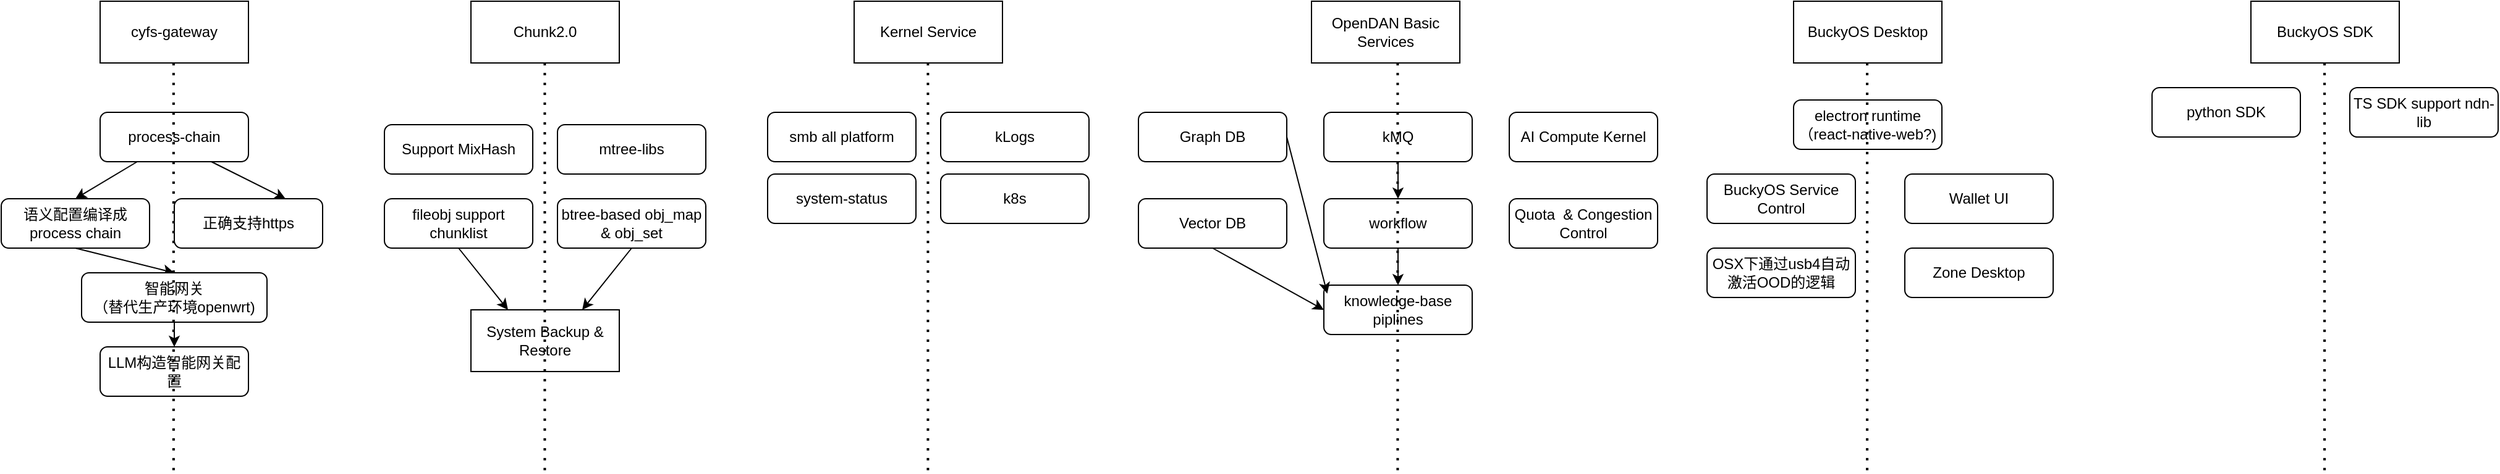 <mxfile>
    <diagram id="Z-KkFSmm_li4PXl2V6BY" name="Page-1">
        <mxGraphModel dx="2746" dy="849" grid="1" gridSize="10" guides="1" tooltips="1" connect="1" arrows="1" fold="1" page="1" pageScale="1" pageWidth="1100" pageHeight="850" math="0" shadow="0">
            <root>
                <mxCell id="0"/>
                <mxCell id="1" parent="0"/>
                <mxCell id="2" value="Chunk2.0" style="rounded=0;whiteSpace=wrap;html=1;" vertex="1" parent="1">
                    <mxGeometry x="-190" y="30" width="120" height="50" as="geometry"/>
                </mxCell>
                <mxCell id="3" value="Support MixHash" style="rounded=1;whiteSpace=wrap;html=1;" vertex="1" parent="1">
                    <mxGeometry x="-260" y="130" width="120" height="40" as="geometry"/>
                </mxCell>
                <mxCell id="20" style="edgeStyle=none;html=1;exitX=0.5;exitY=1;exitDx=0;exitDy=0;entryX=0.75;entryY=0;entryDx=0;entryDy=0;" edge="1" parent="1" source="4" target="6">
                    <mxGeometry relative="1" as="geometry"/>
                </mxCell>
                <mxCell id="4" value="btree-based obj_map &amp;amp; obj_set" style="rounded=1;whiteSpace=wrap;html=1;" vertex="1" parent="1">
                    <mxGeometry x="-120" y="190" width="120" height="40" as="geometry"/>
                </mxCell>
                <mxCell id="6" value="System Backup &amp;amp; Restore" style="rounded=0;whiteSpace=wrap;html=1;" vertex="1" parent="1">
                    <mxGeometry x="-190" y="280" width="120" height="50" as="geometry"/>
                </mxCell>
                <mxCell id="7" value="fileobj support chunklist" style="rounded=1;whiteSpace=wrap;html=1;" vertex="1" parent="1">
                    <mxGeometry x="-260" y="190" width="120" height="40" as="geometry"/>
                </mxCell>
                <mxCell id="8" value="OpenDAN Basic Services" style="rounded=0;whiteSpace=wrap;html=1;" vertex="1" parent="1">
                    <mxGeometry x="490" y="30" width="120" height="50" as="geometry"/>
                </mxCell>
                <mxCell id="9" value="kLogs" style="rounded=1;whiteSpace=wrap;html=1;" vertex="1" parent="1">
                    <mxGeometry x="190" y="120" width="120" height="40" as="geometry"/>
                </mxCell>
                <mxCell id="14" style="edgeStyle=none;html=1;exitX=0.5;exitY=1;exitDx=0;exitDy=0;" edge="1" parent="1" source="10" target="11">
                    <mxGeometry relative="1" as="geometry"/>
                </mxCell>
                <mxCell id="10" value="kMQ" style="rounded=1;whiteSpace=wrap;html=1;" vertex="1" parent="1">
                    <mxGeometry x="500" y="120" width="120" height="40" as="geometry"/>
                </mxCell>
                <mxCell id="13" style="edgeStyle=none;html=1;exitX=0.5;exitY=1;exitDx=0;exitDy=0;" edge="1" parent="1" source="11" target="12">
                    <mxGeometry relative="1" as="geometry"/>
                </mxCell>
                <mxCell id="11" value="workflow" style="rounded=1;whiteSpace=wrap;html=1;" vertex="1" parent="1">
                    <mxGeometry x="500" y="190" width="120" height="40" as="geometry"/>
                </mxCell>
                <mxCell id="12" value="knowledge-base piplines" style="rounded=1;whiteSpace=wrap;html=1;" vertex="1" parent="1">
                    <mxGeometry x="500" y="260" width="120" height="40" as="geometry"/>
                </mxCell>
                <mxCell id="15" value="Graph DB" style="rounded=1;whiteSpace=wrap;html=1;" vertex="1" parent="1">
                    <mxGeometry x="350" y="120" width="120" height="40" as="geometry"/>
                </mxCell>
                <mxCell id="17" style="edgeStyle=none;html=1;exitX=0.5;exitY=1;exitDx=0;exitDy=0;entryX=0;entryY=0.5;entryDx=0;entryDy=0;" edge="1" parent="1" source="16" target="12">
                    <mxGeometry relative="1" as="geometry"/>
                </mxCell>
                <mxCell id="16" value="Vector DB" style="rounded=1;whiteSpace=wrap;html=1;" vertex="1" parent="1">
                    <mxGeometry x="350" y="190" width="120" height="40" as="geometry"/>
                </mxCell>
                <mxCell id="18" style="edgeStyle=none;html=1;exitX=1;exitY=0.5;exitDx=0;exitDy=0;entryX=0.023;entryY=0.171;entryDx=0;entryDy=0;entryPerimeter=0;" edge="1" parent="1" source="15" target="12">
                    <mxGeometry relative="1" as="geometry"/>
                </mxCell>
                <mxCell id="19" style="edgeStyle=none;html=1;exitX=0.5;exitY=1;exitDx=0;exitDy=0;entryX=0.25;entryY=0;entryDx=0;entryDy=0;" edge="1" parent="1" source="7" target="6">
                    <mxGeometry relative="1" as="geometry">
                        <mxPoint x="-153" y="260" as="targetPoint"/>
                    </mxGeometry>
                </mxCell>
                <mxCell id="21" value="BuckyOS Desktop" style="rounded=0;whiteSpace=wrap;html=1;" vertex="1" parent="1">
                    <mxGeometry x="880" y="30" width="120" height="50" as="geometry"/>
                </mxCell>
                <mxCell id="22" value="Wallet UI" style="rounded=1;whiteSpace=wrap;html=1;" vertex="1" parent="1">
                    <mxGeometry x="970" y="170" width="120" height="40" as="geometry"/>
                </mxCell>
                <mxCell id="23" value="electron runtime&lt;div&gt;（react-native-web?)&lt;/div&gt;" style="rounded=1;whiteSpace=wrap;html=1;" vertex="1" parent="1">
                    <mxGeometry x="880" y="110" width="120" height="40" as="geometry"/>
                </mxCell>
                <mxCell id="24" value="OSX下通过usb4自动激活OOD的逻辑" style="rounded=1;whiteSpace=wrap;html=1;" vertex="1" parent="1">
                    <mxGeometry x="810" y="230" width="120" height="40" as="geometry"/>
                </mxCell>
                <mxCell id="25" value="BuckyOS Service Control" style="rounded=1;whiteSpace=wrap;html=1;" vertex="1" parent="1">
                    <mxGeometry x="810" y="170" width="120" height="40" as="geometry"/>
                </mxCell>
                <mxCell id="26" value="cyfs-gateway" style="rounded=0;whiteSpace=wrap;html=1;" vertex="1" parent="1">
                    <mxGeometry x="-490" y="30" width="120" height="50" as="geometry"/>
                </mxCell>
                <mxCell id="33" style="edgeStyle=none;html=1;exitX=0.25;exitY=1;exitDx=0;exitDy=0;entryX=0.5;entryY=0;entryDx=0;entryDy=0;" edge="1" parent="1" source="27" target="28">
                    <mxGeometry relative="1" as="geometry"/>
                </mxCell>
                <mxCell id="34" style="edgeStyle=none;html=1;exitX=0.75;exitY=1;exitDx=0;exitDy=0;entryX=0.75;entryY=0;entryDx=0;entryDy=0;" edge="1" parent="1" source="27" target="29">
                    <mxGeometry relative="1" as="geometry"/>
                </mxCell>
                <mxCell id="27" value="process-chain" style="rounded=1;whiteSpace=wrap;html=1;" vertex="1" parent="1">
                    <mxGeometry x="-490" y="120" width="120" height="40" as="geometry"/>
                </mxCell>
                <mxCell id="35" style="edgeStyle=none;html=1;exitX=0.5;exitY=1;exitDx=0;exitDy=0;entryX=0.5;entryY=0;entryDx=0;entryDy=0;" edge="1" parent="1" source="28" target="31">
                    <mxGeometry relative="1" as="geometry"/>
                </mxCell>
                <mxCell id="28" value="语义配置编译成process chain" style="rounded=1;whiteSpace=wrap;html=1;" vertex="1" parent="1">
                    <mxGeometry x="-570" y="190" width="120" height="40" as="geometry"/>
                </mxCell>
                <mxCell id="29" value="正确支持https" style="rounded=1;whiteSpace=wrap;html=1;" vertex="1" parent="1">
                    <mxGeometry x="-430" y="190" width="120" height="40" as="geometry"/>
                </mxCell>
                <mxCell id="36" style="edgeStyle=none;html=1;exitX=0.5;exitY=1;exitDx=0;exitDy=0;entryX=0.5;entryY=0;entryDx=0;entryDy=0;" edge="1" parent="1" source="31" target="32">
                    <mxGeometry relative="1" as="geometry"/>
                </mxCell>
                <mxCell id="31" value="智能网关&lt;div&gt;（替代生产环境openwrt)&lt;/div&gt;" style="rounded=1;whiteSpace=wrap;html=1;" vertex="1" parent="1">
                    <mxGeometry x="-505" y="250" width="150" height="40" as="geometry"/>
                </mxCell>
                <mxCell id="32" value="LLM构造智能网关配置" style="rounded=1;whiteSpace=wrap;html=1;" vertex="1" parent="1">
                    <mxGeometry x="-490" y="310" width="120" height="40" as="geometry"/>
                </mxCell>
                <mxCell id="38" value="mtree-libs" style="rounded=1;whiteSpace=wrap;html=1;" vertex="1" parent="1">
                    <mxGeometry x="-120" y="130" width="120" height="40" as="geometry"/>
                </mxCell>
                <mxCell id="39" value="Zone Desktop" style="rounded=1;whiteSpace=wrap;html=1;" vertex="1" parent="1">
                    <mxGeometry x="970" y="230" width="120" height="40" as="geometry"/>
                </mxCell>
                <mxCell id="40" value="AI Compute Kernel" style="rounded=1;whiteSpace=wrap;html=1;" vertex="1" parent="1">
                    <mxGeometry x="650" y="120" width="120" height="40" as="geometry"/>
                </mxCell>
                <mxCell id="41" value="Quota&amp;nbsp; &amp;amp; Congestion Control" style="rounded=1;whiteSpace=wrap;html=1;" vertex="1" parent="1">
                    <mxGeometry x="650" y="190" width="120" height="40" as="geometry"/>
                </mxCell>
                <mxCell id="42" value="BuckyOS SDK" style="rounded=0;whiteSpace=wrap;html=1;" vertex="1" parent="1">
                    <mxGeometry x="1250" y="30" width="120" height="50" as="geometry"/>
                </mxCell>
                <mxCell id="43" value="python SDK" style="rounded=1;whiteSpace=wrap;html=1;" vertex="1" parent="1">
                    <mxGeometry x="1170" y="100" width="120" height="40" as="geometry"/>
                </mxCell>
                <mxCell id="44" value="TS SDK support ndn-lib" style="rounded=1;whiteSpace=wrap;html=1;" vertex="1" parent="1">
                    <mxGeometry x="1330" y="100" width="120" height="40" as="geometry"/>
                </mxCell>
                <mxCell id="45" value="Kernel Service" style="rounded=0;whiteSpace=wrap;html=1;" vertex="1" parent="1">
                    <mxGeometry x="120" y="30" width="120" height="50" as="geometry"/>
                </mxCell>
                <mxCell id="46" value="smb all platform" style="rounded=1;whiteSpace=wrap;html=1;" vertex="1" parent="1">
                    <mxGeometry x="50" y="120" width="120" height="40" as="geometry"/>
                </mxCell>
                <mxCell id="47" value="system-status" style="rounded=1;whiteSpace=wrap;html=1;" vertex="1" parent="1">
                    <mxGeometry x="50" y="170" width="120" height="40" as="geometry"/>
                </mxCell>
                <mxCell id="49" value="k8s" style="rounded=1;whiteSpace=wrap;html=1;" vertex="1" parent="1">
                    <mxGeometry x="190" y="170" width="120" height="40" as="geometry"/>
                </mxCell>
                <mxCell id="52" value="" style="endArrow=none;dashed=1;html=1;dashPattern=1 3;strokeWidth=2;" edge="1" parent="1">
                    <mxGeometry width="50" height="50" relative="1" as="geometry">
                        <mxPoint x="-430.57" y="410" as="sourcePoint"/>
                        <mxPoint x="-430.57" y="80" as="targetPoint"/>
                    </mxGeometry>
                </mxCell>
                <mxCell id="53" value="" style="endArrow=none;dashed=1;html=1;dashPattern=1 3;strokeWidth=2;" edge="1" parent="1">
                    <mxGeometry width="50" height="50" relative="1" as="geometry">
                        <mxPoint x="-130.29" y="410" as="sourcePoint"/>
                        <mxPoint x="-130.29" y="80" as="targetPoint"/>
                    </mxGeometry>
                </mxCell>
                <mxCell id="54" value="" style="endArrow=none;dashed=1;html=1;dashPattern=1 3;strokeWidth=2;" edge="1" parent="1">
                    <mxGeometry width="50" height="50" relative="1" as="geometry">
                        <mxPoint x="179.71" y="410" as="sourcePoint"/>
                        <mxPoint x="179.71" y="80" as="targetPoint"/>
                    </mxGeometry>
                </mxCell>
                <mxCell id="55" value="" style="endArrow=none;dashed=1;html=1;dashPattern=1 3;strokeWidth=2;" edge="1" parent="1">
                    <mxGeometry width="50" height="50" relative="1" as="geometry">
                        <mxPoint x="559.71" y="410" as="sourcePoint"/>
                        <mxPoint x="559.71" y="80" as="targetPoint"/>
                    </mxGeometry>
                </mxCell>
                <mxCell id="56" value="" style="endArrow=none;dashed=1;html=1;dashPattern=1 3;strokeWidth=2;" edge="1" parent="1">
                    <mxGeometry width="50" height="50" relative="1" as="geometry">
                        <mxPoint x="939.55" y="410" as="sourcePoint"/>
                        <mxPoint x="939.55" y="80" as="targetPoint"/>
                    </mxGeometry>
                </mxCell>
                <mxCell id="57" value="" style="endArrow=none;dashed=1;html=1;dashPattern=1 3;strokeWidth=2;" edge="1" parent="1">
                    <mxGeometry width="50" height="50" relative="1" as="geometry">
                        <mxPoint x="1309.55" y="410" as="sourcePoint"/>
                        <mxPoint x="1309.55" y="80" as="targetPoint"/>
                    </mxGeometry>
                </mxCell>
            </root>
        </mxGraphModel>
    </diagram>
</mxfile>